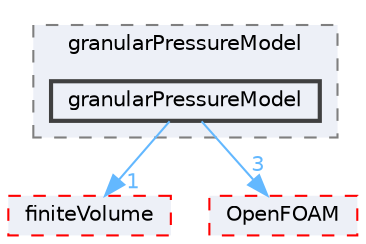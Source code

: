digraph "src/phaseSystemModels/reactingEuler/twoPhaseCompressibleTurbulenceModels/kineticTheoryModels/granularPressureModel/granularPressureModel"
{
 // LATEX_PDF_SIZE
  bgcolor="transparent";
  edge [fontname=Helvetica,fontsize=10,labelfontname=Helvetica,labelfontsize=10];
  node [fontname=Helvetica,fontsize=10,shape=box,height=0.2,width=0.4];
  compound=true
  subgraph clusterdir_eb76e27bff656582912dd3a44bf6c576 {
    graph [ bgcolor="#edf0f7", pencolor="grey50", label="granularPressureModel", fontname=Helvetica,fontsize=10 style="filled,dashed", URL="dir_eb76e27bff656582912dd3a44bf6c576.html",tooltip=""]
  dir_79682990064958c99a7bf667d1e77881 [label="granularPressureModel", fillcolor="#edf0f7", color="grey25", style="filled,bold", URL="dir_79682990064958c99a7bf667d1e77881.html",tooltip=""];
  }
  dir_9bd15774b555cf7259a6fa18f99fe99b [label="finiteVolume", fillcolor="#edf0f7", color="red", style="filled,dashed", URL="dir_9bd15774b555cf7259a6fa18f99fe99b.html",tooltip=""];
  dir_c5473ff19b20e6ec4dfe5c310b3778a8 [label="OpenFOAM", fillcolor="#edf0f7", color="red", style="filled,dashed", URL="dir_c5473ff19b20e6ec4dfe5c310b3778a8.html",tooltip=""];
  dir_79682990064958c99a7bf667d1e77881->dir_9bd15774b555cf7259a6fa18f99fe99b [headlabel="1", labeldistance=1.5 headhref="dir_001674_001387.html" href="dir_001674_001387.html" color="steelblue1" fontcolor="steelblue1"];
  dir_79682990064958c99a7bf667d1e77881->dir_c5473ff19b20e6ec4dfe5c310b3778a8 [headlabel="3", labeldistance=1.5 headhref="dir_001674_002695.html" href="dir_001674_002695.html" color="steelblue1" fontcolor="steelblue1"];
}
